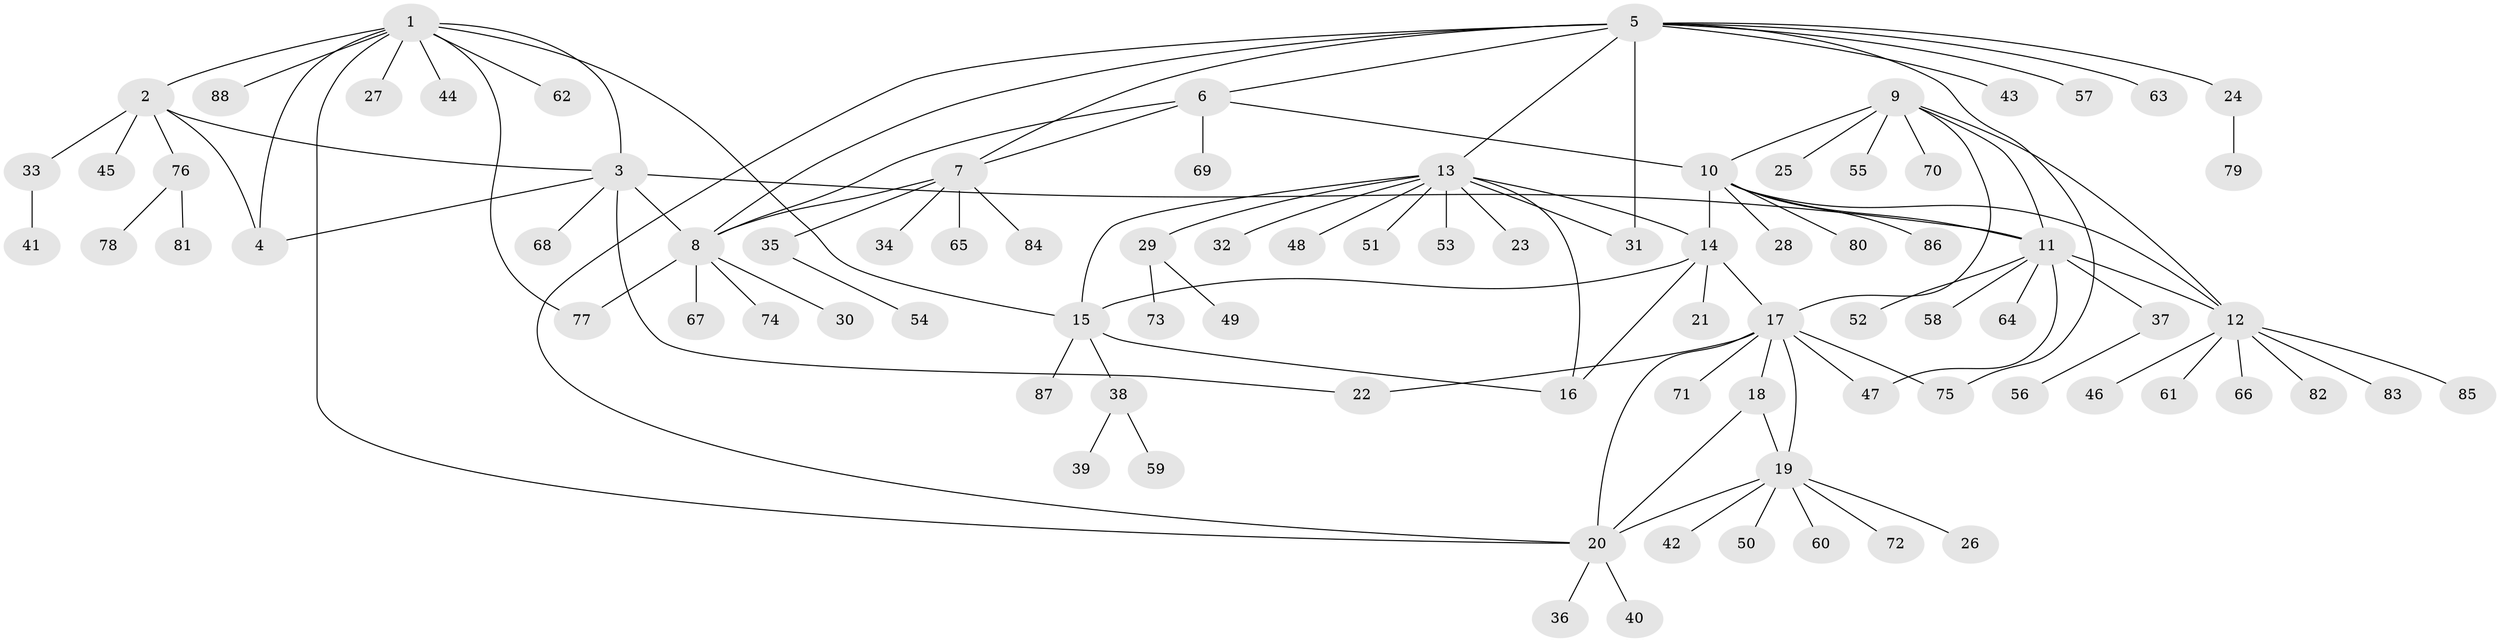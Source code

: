 // Generated by graph-tools (version 1.1) at 2025/50/03/09/25 03:50:30]
// undirected, 88 vertices, 113 edges
graph export_dot {
graph [start="1"]
  node [color=gray90,style=filled];
  1;
  2;
  3;
  4;
  5;
  6;
  7;
  8;
  9;
  10;
  11;
  12;
  13;
  14;
  15;
  16;
  17;
  18;
  19;
  20;
  21;
  22;
  23;
  24;
  25;
  26;
  27;
  28;
  29;
  30;
  31;
  32;
  33;
  34;
  35;
  36;
  37;
  38;
  39;
  40;
  41;
  42;
  43;
  44;
  45;
  46;
  47;
  48;
  49;
  50;
  51;
  52;
  53;
  54;
  55;
  56;
  57;
  58;
  59;
  60;
  61;
  62;
  63;
  64;
  65;
  66;
  67;
  68;
  69;
  70;
  71;
  72;
  73;
  74;
  75;
  76;
  77;
  78;
  79;
  80;
  81;
  82;
  83;
  84;
  85;
  86;
  87;
  88;
  1 -- 2;
  1 -- 3;
  1 -- 4;
  1 -- 15;
  1 -- 20;
  1 -- 27;
  1 -- 44;
  1 -- 62;
  1 -- 77;
  1 -- 88;
  2 -- 3;
  2 -- 4;
  2 -- 33;
  2 -- 45;
  2 -- 76;
  3 -- 4;
  3 -- 8;
  3 -- 11;
  3 -- 22;
  3 -- 68;
  5 -- 6;
  5 -- 7;
  5 -- 8;
  5 -- 13;
  5 -- 20;
  5 -- 24;
  5 -- 31;
  5 -- 43;
  5 -- 57;
  5 -- 63;
  5 -- 75;
  6 -- 7;
  6 -- 8;
  6 -- 10;
  6 -- 69;
  7 -- 8;
  7 -- 34;
  7 -- 35;
  7 -- 65;
  7 -- 84;
  8 -- 30;
  8 -- 67;
  8 -- 74;
  8 -- 77;
  9 -- 10;
  9 -- 11;
  9 -- 12;
  9 -- 17;
  9 -- 25;
  9 -- 55;
  9 -- 70;
  10 -- 11;
  10 -- 12;
  10 -- 14;
  10 -- 28;
  10 -- 80;
  10 -- 86;
  11 -- 12;
  11 -- 37;
  11 -- 47;
  11 -- 52;
  11 -- 58;
  11 -- 64;
  12 -- 46;
  12 -- 61;
  12 -- 66;
  12 -- 82;
  12 -- 83;
  12 -- 85;
  13 -- 14;
  13 -- 15;
  13 -- 16;
  13 -- 23;
  13 -- 29;
  13 -- 31;
  13 -- 32;
  13 -- 48;
  13 -- 51;
  13 -- 53;
  14 -- 15;
  14 -- 16;
  14 -- 17;
  14 -- 21;
  15 -- 16;
  15 -- 38;
  15 -- 87;
  17 -- 18;
  17 -- 19;
  17 -- 20;
  17 -- 22;
  17 -- 47;
  17 -- 71;
  17 -- 75;
  18 -- 19;
  18 -- 20;
  19 -- 20;
  19 -- 26;
  19 -- 42;
  19 -- 50;
  19 -- 60;
  19 -- 72;
  20 -- 36;
  20 -- 40;
  24 -- 79;
  29 -- 49;
  29 -- 73;
  33 -- 41;
  35 -- 54;
  37 -- 56;
  38 -- 39;
  38 -- 59;
  76 -- 78;
  76 -- 81;
}
